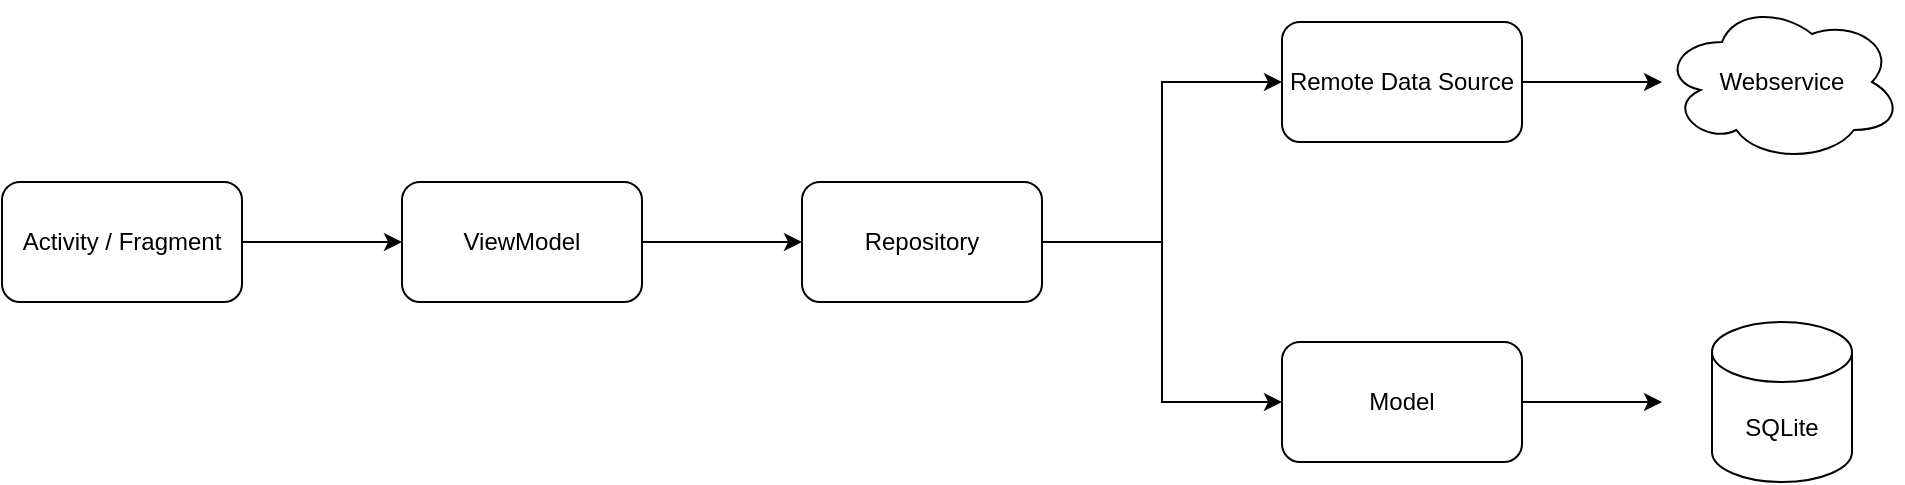 <mxfile version="13.9.9" type="device"><diagram id="r6yaMjwMi0NDJX0BrG6g" name="Seite-1"><mxGraphModel dx="1422" dy="822" grid="1" gridSize="10" guides="1" tooltips="1" connect="1" arrows="1" fold="1" page="1" pageScale="1" pageWidth="1169" pageHeight="827" math="0" shadow="0"><root><mxCell id="0"/><mxCell id="1" parent="0"/><mxCell id="0EihZ951tu6WKZt2iuBj-8" style="edgeStyle=orthogonalEdgeStyle;rounded=0;orthogonalLoop=1;jettySize=auto;html=1;" edge="1" parent="1" source="0EihZ951tu6WKZt2iuBj-1" target="0EihZ951tu6WKZt2iuBj-2"><mxGeometry relative="1" as="geometry"/></mxCell><mxCell id="0EihZ951tu6WKZt2iuBj-1" value="Activity / Fragment" style="rounded=1;whiteSpace=wrap;html=1;" vertex="1" parent="1"><mxGeometry x="80" y="110" width="120" height="60" as="geometry"/></mxCell><mxCell id="0EihZ951tu6WKZt2iuBj-9" style="edgeStyle=orthogonalEdgeStyle;rounded=0;orthogonalLoop=1;jettySize=auto;html=1;" edge="1" parent="1" source="0EihZ951tu6WKZt2iuBj-2" target="0EihZ951tu6WKZt2iuBj-3"><mxGeometry relative="1" as="geometry"/></mxCell><mxCell id="0EihZ951tu6WKZt2iuBj-2" value="ViewModel" style="rounded=1;whiteSpace=wrap;html=1;" vertex="1" parent="1"><mxGeometry x="280" y="110" width="120" height="60" as="geometry"/></mxCell><mxCell id="0EihZ951tu6WKZt2iuBj-10" style="edgeStyle=orthogonalEdgeStyle;rounded=0;orthogonalLoop=1;jettySize=auto;html=1;" edge="1" parent="1" source="0EihZ951tu6WKZt2iuBj-3" target="0EihZ951tu6WKZt2iuBj-5"><mxGeometry relative="1" as="geometry"><Array as="points"><mxPoint x="660" y="140"/><mxPoint x="660" y="60"/></Array></mxGeometry></mxCell><mxCell id="0EihZ951tu6WKZt2iuBj-11" style="edgeStyle=orthogonalEdgeStyle;rounded=0;orthogonalLoop=1;jettySize=auto;html=1;entryX=0;entryY=0.5;entryDx=0;entryDy=0;" edge="1" parent="1" source="0EihZ951tu6WKZt2iuBj-3" target="0EihZ951tu6WKZt2iuBj-4"><mxGeometry relative="1" as="geometry"/></mxCell><mxCell id="0EihZ951tu6WKZt2iuBj-3" value="Repository" style="rounded=1;whiteSpace=wrap;html=1;" vertex="1" parent="1"><mxGeometry x="480" y="110" width="120" height="60" as="geometry"/></mxCell><mxCell id="0EihZ951tu6WKZt2iuBj-13" style="edgeStyle=orthogonalEdgeStyle;rounded=0;orthogonalLoop=1;jettySize=auto;html=1;" edge="1" parent="1" source="0EihZ951tu6WKZt2iuBj-4"><mxGeometry relative="1" as="geometry"><mxPoint x="910" y="220" as="targetPoint"/></mxGeometry></mxCell><mxCell id="0EihZ951tu6WKZt2iuBj-4" value="Model" style="rounded=1;whiteSpace=wrap;html=1;" vertex="1" parent="1"><mxGeometry x="720" y="190" width="120" height="60" as="geometry"/></mxCell><mxCell id="0EihZ951tu6WKZt2iuBj-12" style="edgeStyle=orthogonalEdgeStyle;rounded=0;orthogonalLoop=1;jettySize=auto;html=1;" edge="1" parent="1" source="0EihZ951tu6WKZt2iuBj-5" target="0EihZ951tu6WKZt2iuBj-6"><mxGeometry relative="1" as="geometry"/></mxCell><mxCell id="0EihZ951tu6WKZt2iuBj-5" value="Remote Data Source" style="rounded=1;whiteSpace=wrap;html=1;" vertex="1" parent="1"><mxGeometry x="720" y="30" width="120" height="60" as="geometry"/></mxCell><mxCell id="0EihZ951tu6WKZt2iuBj-6" value="Webservice" style="ellipse;shape=cloud;whiteSpace=wrap;html=1;" vertex="1" parent="1"><mxGeometry x="910" y="20" width="120" height="80" as="geometry"/></mxCell><mxCell id="0EihZ951tu6WKZt2iuBj-7" value="SQLite" style="shape=cylinder3;whiteSpace=wrap;html=1;boundedLbl=1;backgroundOutline=1;size=15;" vertex="1" parent="1"><mxGeometry x="935" y="180" width="70" height="80" as="geometry"/></mxCell></root></mxGraphModel></diagram></mxfile>